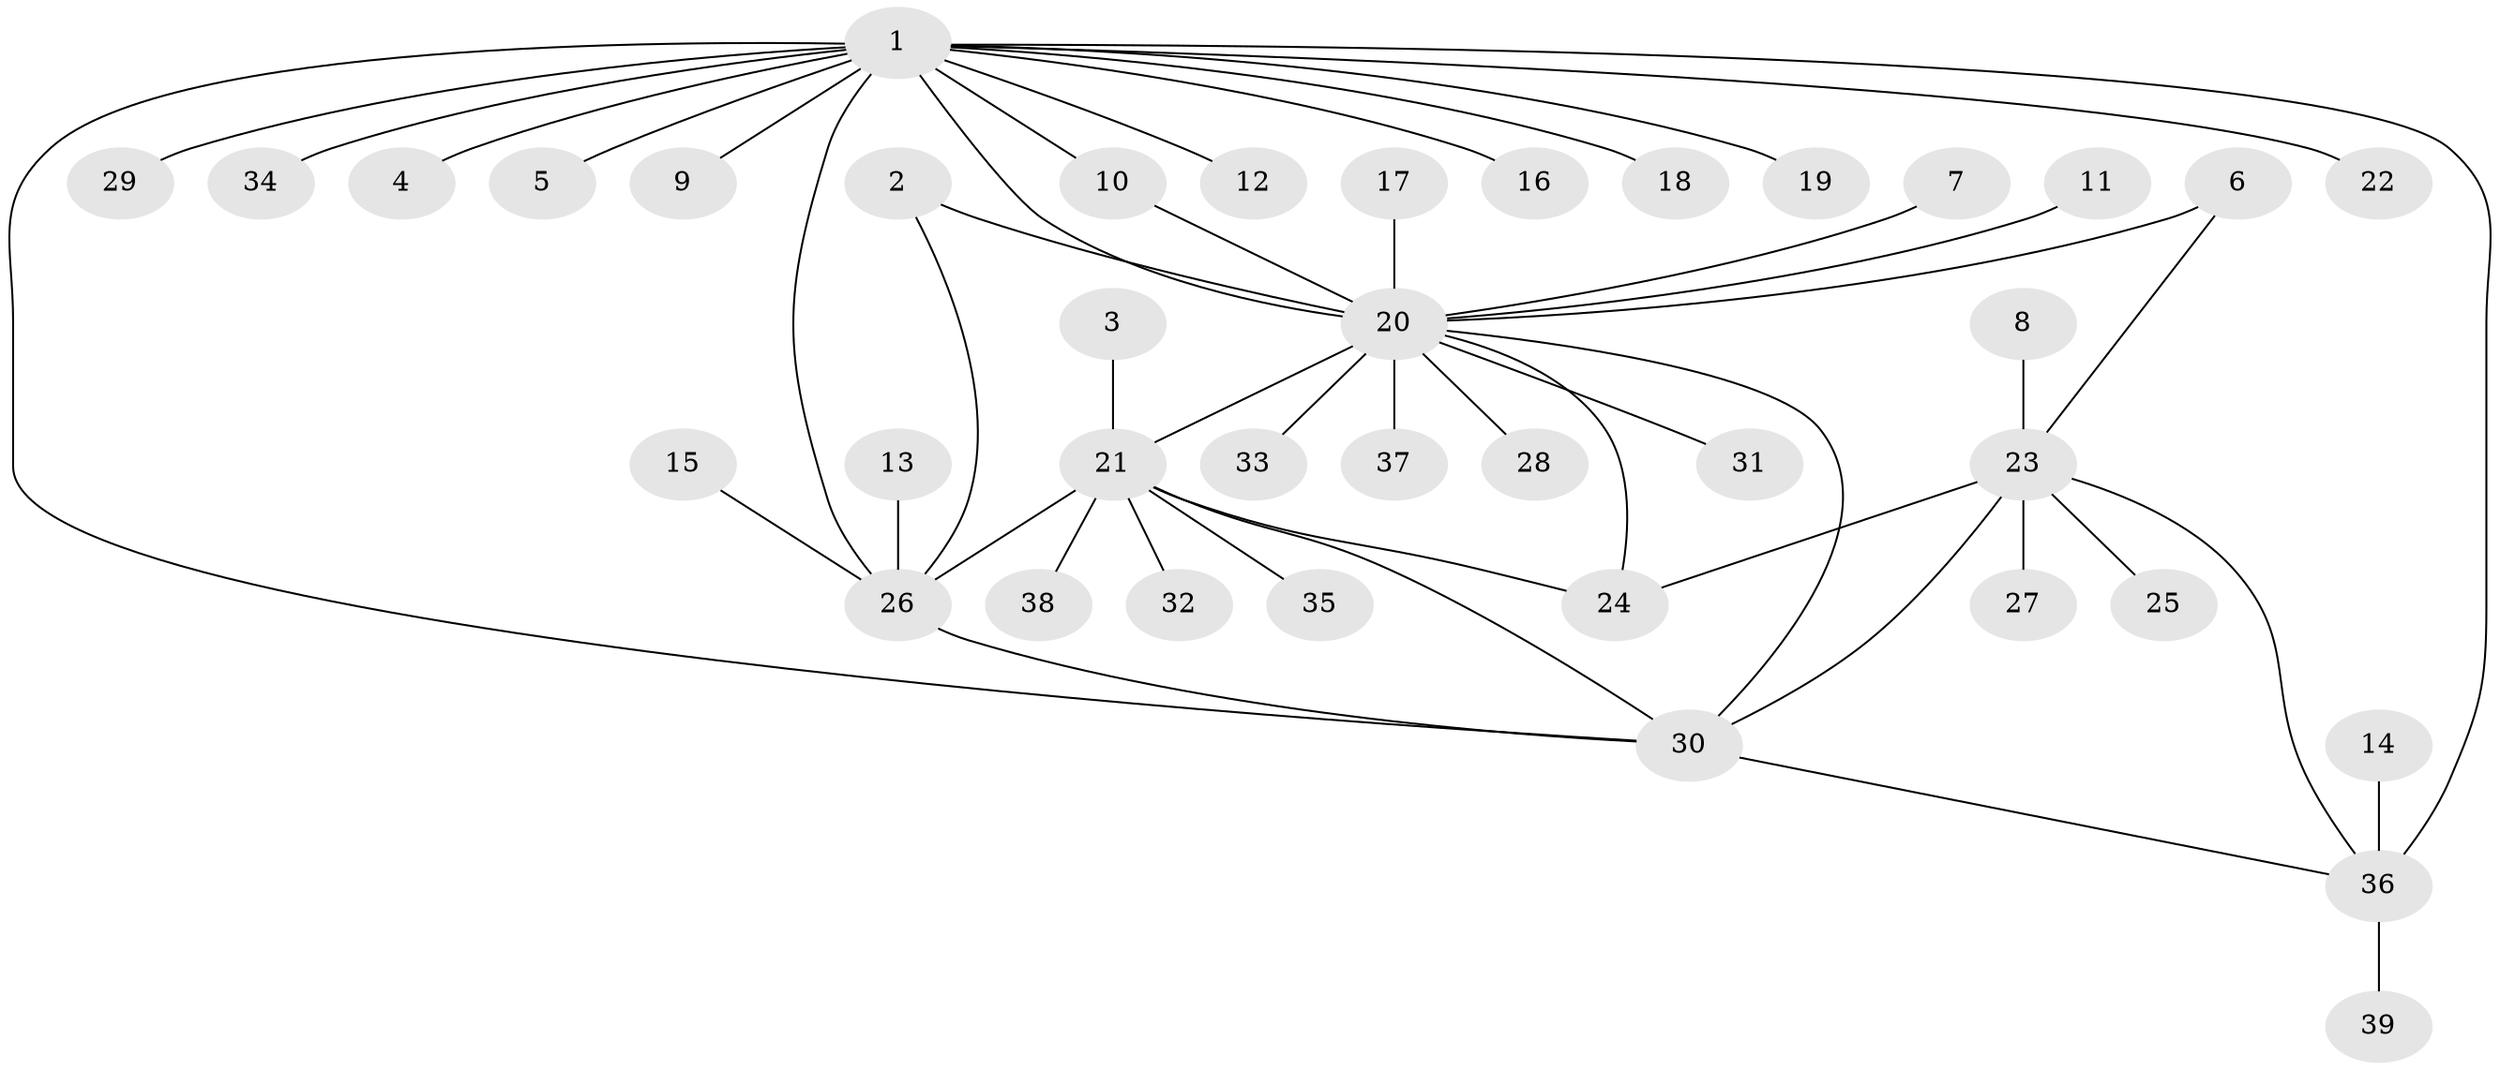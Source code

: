 // original degree distribution, {6: 0.04054054054054054, 8: 0.013513513513513514, 5: 0.05405405405405406, 9: 0.02702702702702703, 4: 0.05405405405405406, 10: 0.013513513513513514, 13: 0.013513513513513514, 2: 0.22972972972972974, 1: 0.527027027027027, 3: 0.02702702702702703}
// Generated by graph-tools (version 1.1) at 2025/26/03/09/25 03:26:49]
// undirected, 39 vertices, 49 edges
graph export_dot {
graph [start="1"]
  node [color=gray90,style=filled];
  1;
  2;
  3;
  4;
  5;
  6;
  7;
  8;
  9;
  10;
  11;
  12;
  13;
  14;
  15;
  16;
  17;
  18;
  19;
  20;
  21;
  22;
  23;
  24;
  25;
  26;
  27;
  28;
  29;
  30;
  31;
  32;
  33;
  34;
  35;
  36;
  37;
  38;
  39;
  1 -- 4 [weight=1.0];
  1 -- 5 [weight=1.0];
  1 -- 9 [weight=1.0];
  1 -- 10 [weight=1.0];
  1 -- 12 [weight=1.0];
  1 -- 16 [weight=1.0];
  1 -- 18 [weight=1.0];
  1 -- 19 [weight=1.0];
  1 -- 20 [weight=1.0];
  1 -- 22 [weight=1.0];
  1 -- 26 [weight=2.0];
  1 -- 29 [weight=1.0];
  1 -- 30 [weight=2.0];
  1 -- 34 [weight=1.0];
  1 -- 36 [weight=2.0];
  2 -- 20 [weight=1.0];
  2 -- 26 [weight=1.0];
  3 -- 21 [weight=1.0];
  6 -- 20 [weight=1.0];
  6 -- 23 [weight=1.0];
  7 -- 20 [weight=1.0];
  8 -- 23 [weight=1.0];
  10 -- 20 [weight=2.0];
  11 -- 20 [weight=1.0];
  13 -- 26 [weight=1.0];
  14 -- 36 [weight=1.0];
  15 -- 26 [weight=1.0];
  17 -- 20 [weight=1.0];
  20 -- 21 [weight=1.0];
  20 -- 24 [weight=1.0];
  20 -- 28 [weight=1.0];
  20 -- 30 [weight=1.0];
  20 -- 31 [weight=1.0];
  20 -- 33 [weight=1.0];
  20 -- 37 [weight=1.0];
  21 -- 24 [weight=2.0];
  21 -- 26 [weight=2.0];
  21 -- 30 [weight=1.0];
  21 -- 32 [weight=1.0];
  21 -- 35 [weight=1.0];
  21 -- 38 [weight=1.0];
  23 -- 24 [weight=1.0];
  23 -- 25 [weight=1.0];
  23 -- 27 [weight=1.0];
  23 -- 30 [weight=2.0];
  23 -- 36 [weight=1.0];
  26 -- 30 [weight=1.0];
  30 -- 36 [weight=1.0];
  36 -- 39 [weight=1.0];
}
